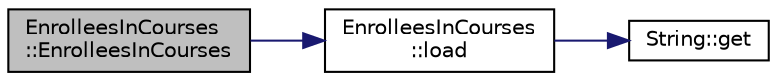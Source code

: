 digraph "EnrolleesInCourses::EnrolleesInCourses"
{
 // LATEX_PDF_SIZE
  edge [fontname="Helvetica",fontsize="10",labelfontname="Helvetica",labelfontsize="10"];
  node [fontname="Helvetica",fontsize="10",shape=record];
  rankdir="LR";
  Node1 [label="EnrolleesInCourses\l::EnrolleesInCourses",height=0.2,width=0.4,color="black", fillcolor="grey75", style="filled", fontcolor="black",tooltip=" "];
  Node1 -> Node2 [color="midnightblue",fontsize="10",style="solid",fontname="Helvetica"];
  Node2 [label="EnrolleesInCourses\l::load",height=0.2,width=0.4,color="black", fillcolor="white", style="filled",URL="$class_enrollees_in_courses.html#acfec5267920b15619e75dc6eae6b9edf",tooltip="Десериализира таблица по подаден път на файл"];
  Node2 -> Node3 [color="midnightblue",fontsize="10",style="solid",fontname="Helvetica"];
  Node3 [label="String::get",height=0.2,width=0.4,color="black", fillcolor="white", style="filled",URL="$class_string.html#a5d05517bcc8df58bc5eff312e3926b61",tooltip=" "];
}
